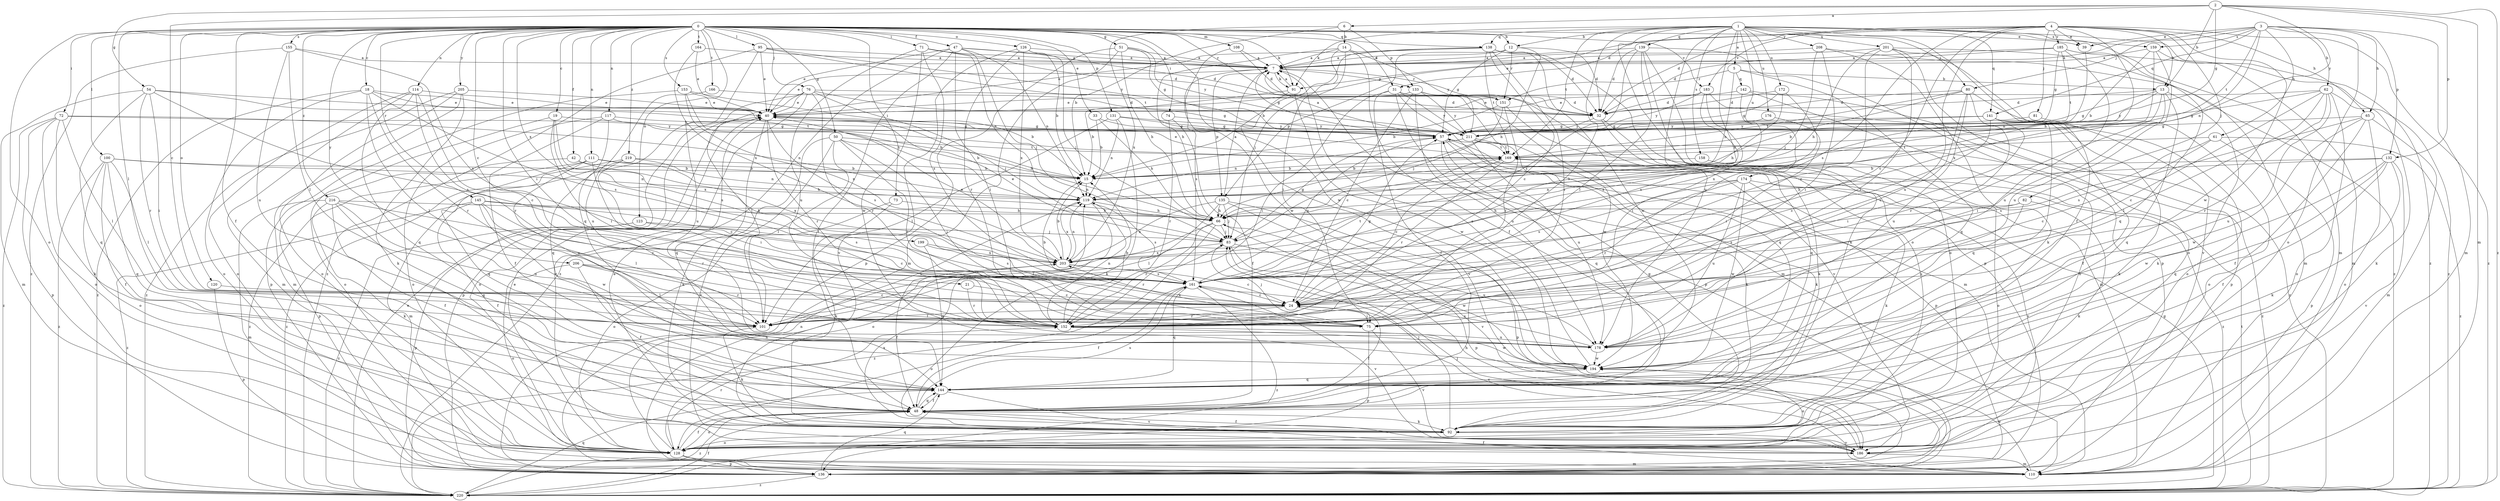 strict digraph  {
0;
1;
2;
3;
4;
5;
6;
7;
12;
13;
14;
15;
18;
19;
21;
24;
31;
32;
33;
39;
40;
42;
47;
48;
50;
51;
54;
57;
61;
62;
65;
66;
71;
72;
73;
74;
75;
76;
80;
81;
82;
83;
91;
92;
95;
100;
101;
108;
110;
111;
114;
117;
119;
120;
123;
126;
128;
131;
132;
133;
135;
136;
138;
139;
141;
142;
144;
145;
151;
152;
153;
155;
158;
159;
161;
164;
166;
169;
172;
174;
176;
178;
183;
185;
186;
194;
199;
201;
203;
205;
206;
208;
211;
216;
219;
220;
0 -> 12  [label=b];
0 -> 18  [label=c];
0 -> 19  [label=c];
0 -> 21  [label=c];
0 -> 31  [label=d];
0 -> 33  [label=e];
0 -> 39  [label=e];
0 -> 42  [label=f];
0 -> 47  [label=f];
0 -> 48  [label=f];
0 -> 50  [label=g];
0 -> 51  [label=g];
0 -> 71  [label=i];
0 -> 72  [label=i];
0 -> 73  [label=i];
0 -> 74  [label=i];
0 -> 75  [label=i];
0 -> 76  [label=j];
0 -> 91  [label=k];
0 -> 95  [label=l];
0 -> 100  [label=l];
0 -> 101  [label=l];
0 -> 108  [label=m];
0 -> 111  [label=n];
0 -> 114  [label=n];
0 -> 117  [label=n];
0 -> 120  [label=o];
0 -> 123  [label=o];
0 -> 126  [label=o];
0 -> 128  [label=o];
0 -> 131  [label=p];
0 -> 138  [label=q];
0 -> 145  [label=r];
0 -> 151  [label=r];
0 -> 153  [label=s];
0 -> 155  [label=s];
0 -> 164  [label=t];
0 -> 166  [label=t];
0 -> 183  [label=v];
0 -> 194  [label=w];
0 -> 199  [label=x];
0 -> 205  [label=y];
0 -> 206  [label=y];
0 -> 216  [label=z];
0 -> 219  [label=z];
1 -> 5  [label=a];
1 -> 12  [label=b];
1 -> 48  [label=f];
1 -> 80  [label=j];
1 -> 91  [label=k];
1 -> 101  [label=l];
1 -> 110  [label=m];
1 -> 128  [label=o];
1 -> 138  [label=q];
1 -> 139  [label=q];
1 -> 141  [label=q];
1 -> 158  [label=s];
1 -> 159  [label=s];
1 -> 169  [label=t];
1 -> 172  [label=u];
1 -> 174  [label=u];
1 -> 176  [label=u];
1 -> 178  [label=u];
1 -> 201  [label=x];
1 -> 203  [label=x];
1 -> 208  [label=y];
1 -> 220  [label=z];
2 -> 6  [label=a];
2 -> 13  [label=b];
2 -> 24  [label=c];
2 -> 54  [label=g];
2 -> 57  [label=g];
2 -> 110  [label=m];
2 -> 132  [label=p];
2 -> 211  [label=y];
2 -> 220  [label=z];
3 -> 39  [label=e];
3 -> 61  [label=h];
3 -> 62  [label=h];
3 -> 65  [label=h];
3 -> 80  [label=j];
3 -> 91  [label=k];
3 -> 110  [label=m];
3 -> 119  [label=n];
3 -> 128  [label=o];
3 -> 132  [label=p];
3 -> 141  [label=q];
3 -> 159  [label=s];
3 -> 169  [label=t];
4 -> 13  [label=b];
4 -> 24  [label=c];
4 -> 31  [label=d];
4 -> 32  [label=d];
4 -> 39  [label=e];
4 -> 40  [label=e];
4 -> 65  [label=h];
4 -> 66  [label=h];
4 -> 81  [label=j];
4 -> 82  [label=j];
4 -> 161  [label=s];
4 -> 178  [label=u];
4 -> 183  [label=v];
4 -> 185  [label=v];
4 -> 194  [label=w];
4 -> 220  [label=z];
5 -> 13  [label=b];
5 -> 119  [label=n];
5 -> 142  [label=q];
5 -> 144  [label=q];
5 -> 151  [label=r];
6 -> 14  [label=b];
6 -> 15  [label=b];
6 -> 133  [label=p];
6 -> 203  [label=x];
7 -> 40  [label=e];
7 -> 57  [label=g];
7 -> 91  [label=k];
7 -> 110  [label=m];
7 -> 133  [label=p];
7 -> 135  [label=p];
7 -> 151  [label=r];
7 -> 161  [label=s];
12 -> 7  [label=a];
12 -> 32  [label=d];
12 -> 57  [label=g];
12 -> 66  [label=h];
12 -> 135  [label=p];
12 -> 151  [label=r];
13 -> 32  [label=d];
13 -> 57  [label=g];
13 -> 75  [label=i];
13 -> 92  [label=k];
13 -> 101  [label=l];
13 -> 144  [label=q];
13 -> 211  [label=y];
14 -> 7  [label=a];
14 -> 48  [label=f];
14 -> 66  [label=h];
14 -> 75  [label=i];
14 -> 83  [label=j];
14 -> 211  [label=y];
15 -> 119  [label=n];
18 -> 40  [label=e];
18 -> 101  [label=l];
18 -> 128  [label=o];
18 -> 152  [label=r];
18 -> 161  [label=s];
18 -> 169  [label=t];
18 -> 220  [label=z];
19 -> 57  [label=g];
19 -> 75  [label=i];
19 -> 128  [label=o];
19 -> 161  [label=s];
19 -> 203  [label=x];
21 -> 24  [label=c];
21 -> 152  [label=r];
24 -> 15  [label=b];
24 -> 48  [label=f];
24 -> 57  [label=g];
24 -> 75  [label=i];
24 -> 101  [label=l];
24 -> 152  [label=r];
31 -> 32  [label=d];
31 -> 48  [label=f];
31 -> 101  [label=l];
31 -> 110  [label=m];
31 -> 136  [label=p];
31 -> 211  [label=y];
32 -> 92  [label=k];
32 -> 144  [label=q];
32 -> 211  [label=y];
33 -> 15  [label=b];
33 -> 57  [label=g];
33 -> 66  [label=h];
39 -> 119  [label=n];
40 -> 57  [label=g];
40 -> 66  [label=h];
40 -> 128  [label=o];
40 -> 136  [label=p];
40 -> 144  [label=q];
40 -> 152  [label=r];
40 -> 161  [label=s];
42 -> 15  [label=b];
42 -> 136  [label=p];
42 -> 203  [label=x];
47 -> 7  [label=a];
47 -> 32  [label=d];
47 -> 40  [label=e];
47 -> 48  [label=f];
47 -> 75  [label=i];
47 -> 83  [label=j];
47 -> 119  [label=n];
47 -> 220  [label=z];
48 -> 57  [label=g];
48 -> 92  [label=k];
48 -> 128  [label=o];
48 -> 144  [label=q];
48 -> 161  [label=s];
48 -> 220  [label=z];
50 -> 15  [label=b];
50 -> 75  [label=i];
50 -> 92  [label=k];
50 -> 101  [label=l];
50 -> 152  [label=r];
50 -> 169  [label=t];
50 -> 186  [label=v];
51 -> 7  [label=a];
51 -> 57  [label=g];
51 -> 66  [label=h];
51 -> 110  [label=m];
51 -> 136  [label=p];
51 -> 211  [label=y];
54 -> 40  [label=e];
54 -> 75  [label=i];
54 -> 110  [label=m];
54 -> 144  [label=q];
54 -> 152  [label=r];
54 -> 161  [label=s];
54 -> 211  [label=y];
57 -> 7  [label=a];
57 -> 92  [label=k];
57 -> 136  [label=p];
57 -> 144  [label=q];
57 -> 169  [label=t];
61 -> 24  [label=c];
61 -> 136  [label=p];
61 -> 161  [label=s];
61 -> 169  [label=t];
61 -> 220  [label=z];
62 -> 24  [label=c];
62 -> 40  [label=e];
62 -> 57  [label=g];
62 -> 92  [label=k];
62 -> 101  [label=l];
62 -> 128  [label=o];
62 -> 152  [label=r];
62 -> 178  [label=u];
65 -> 48  [label=f];
65 -> 57  [label=g];
65 -> 110  [label=m];
65 -> 128  [label=o];
65 -> 161  [label=s];
65 -> 194  [label=w];
66 -> 83  [label=j];
66 -> 101  [label=l];
66 -> 136  [label=p];
66 -> 152  [label=r];
66 -> 220  [label=z];
71 -> 7  [label=a];
71 -> 32  [label=d];
71 -> 119  [label=n];
71 -> 161  [label=s];
71 -> 178  [label=u];
71 -> 194  [label=w];
72 -> 92  [label=k];
72 -> 101  [label=l];
72 -> 119  [label=n];
72 -> 128  [label=o];
72 -> 136  [label=p];
72 -> 211  [label=y];
72 -> 220  [label=z];
73 -> 66  [label=h];
73 -> 92  [label=k];
73 -> 128  [label=o];
74 -> 48  [label=f];
74 -> 152  [label=r];
74 -> 211  [label=y];
75 -> 83  [label=j];
75 -> 136  [label=p];
75 -> 186  [label=v];
75 -> 203  [label=x];
76 -> 32  [label=d];
76 -> 40  [label=e];
76 -> 57  [label=g];
76 -> 83  [label=j];
76 -> 101  [label=l];
76 -> 152  [label=r];
76 -> 178  [label=u];
76 -> 186  [label=v];
80 -> 15  [label=b];
80 -> 24  [label=c];
80 -> 32  [label=d];
80 -> 128  [label=o];
80 -> 152  [label=r];
80 -> 169  [label=t];
80 -> 178  [label=u];
81 -> 57  [label=g];
81 -> 128  [label=o];
82 -> 66  [label=h];
82 -> 92  [label=k];
82 -> 161  [label=s];
82 -> 178  [label=u];
83 -> 40  [label=e];
83 -> 57  [label=g];
83 -> 152  [label=r];
83 -> 178  [label=u];
83 -> 194  [label=w];
83 -> 203  [label=x];
91 -> 7  [label=a];
91 -> 15  [label=b];
91 -> 186  [label=v];
91 -> 194  [label=w];
92 -> 40  [label=e];
92 -> 48  [label=f];
92 -> 83  [label=j];
92 -> 128  [label=o];
92 -> 186  [label=v];
92 -> 203  [label=x];
95 -> 7  [label=a];
95 -> 40  [label=e];
95 -> 144  [label=q];
95 -> 169  [label=t];
95 -> 211  [label=y];
95 -> 220  [label=z];
100 -> 15  [label=b];
100 -> 48  [label=f];
100 -> 101  [label=l];
100 -> 119  [label=n];
100 -> 128  [label=o];
100 -> 144  [label=q];
100 -> 220  [label=z];
101 -> 92  [label=k];
108 -> 7  [label=a];
108 -> 32  [label=d];
108 -> 194  [label=w];
110 -> 48  [label=f];
110 -> 83  [label=j];
110 -> 119  [label=n];
110 -> 194  [label=w];
111 -> 15  [label=b];
111 -> 66  [label=h];
111 -> 75  [label=i];
111 -> 144  [label=q];
111 -> 178  [label=u];
111 -> 220  [label=z];
114 -> 24  [label=c];
114 -> 40  [label=e];
114 -> 110  [label=m];
114 -> 128  [label=o];
114 -> 144  [label=q];
114 -> 152  [label=r];
117 -> 15  [label=b];
117 -> 48  [label=f];
117 -> 57  [label=g];
117 -> 128  [label=o];
117 -> 144  [label=q];
119 -> 66  [label=h];
119 -> 128  [label=o];
119 -> 161  [label=s];
119 -> 203  [label=x];
120 -> 24  [label=c];
120 -> 136  [label=p];
123 -> 24  [label=c];
123 -> 83  [label=j];
123 -> 136  [label=p];
123 -> 220  [label=z];
126 -> 7  [label=a];
126 -> 15  [label=b];
126 -> 83  [label=j];
126 -> 152  [label=r];
126 -> 186  [label=v];
126 -> 203  [label=x];
128 -> 40  [label=e];
128 -> 48  [label=f];
128 -> 110  [label=m];
128 -> 119  [label=n];
128 -> 136  [label=p];
128 -> 152  [label=r];
131 -> 57  [label=g];
131 -> 92  [label=k];
131 -> 101  [label=l];
131 -> 119  [label=n];
131 -> 211  [label=y];
132 -> 15  [label=b];
132 -> 48  [label=f];
132 -> 66  [label=h];
132 -> 92  [label=k];
132 -> 144  [label=q];
132 -> 186  [label=v];
132 -> 194  [label=w];
133 -> 24  [label=c];
133 -> 40  [label=e];
133 -> 144  [label=q];
133 -> 178  [label=u];
133 -> 186  [label=v];
133 -> 194  [label=w];
133 -> 211  [label=y];
135 -> 7  [label=a];
135 -> 66  [label=h];
135 -> 83  [label=j];
135 -> 101  [label=l];
135 -> 136  [label=p];
135 -> 186  [label=v];
135 -> 203  [label=x];
136 -> 66  [label=h];
136 -> 144  [label=q];
136 -> 220  [label=z];
138 -> 7  [label=a];
138 -> 15  [label=b];
138 -> 24  [label=c];
138 -> 32  [label=d];
138 -> 40  [label=e];
138 -> 136  [label=p];
138 -> 152  [label=r];
138 -> 169  [label=t];
138 -> 194  [label=w];
139 -> 7  [label=a];
139 -> 32  [label=d];
139 -> 92  [label=k];
139 -> 101  [label=l];
139 -> 128  [label=o];
139 -> 136  [label=p];
139 -> 161  [label=s];
141 -> 24  [label=c];
141 -> 48  [label=f];
141 -> 57  [label=g];
141 -> 75  [label=i];
141 -> 92  [label=k];
141 -> 144  [label=q];
141 -> 211  [label=y];
142 -> 40  [label=e];
142 -> 128  [label=o];
142 -> 136  [label=p];
142 -> 161  [label=s];
144 -> 48  [label=f];
144 -> 186  [label=v];
145 -> 48  [label=f];
145 -> 66  [label=h];
145 -> 101  [label=l];
145 -> 152  [label=r];
145 -> 161  [label=s];
145 -> 194  [label=w];
145 -> 220  [label=z];
151 -> 15  [label=b];
151 -> 83  [label=j];
151 -> 110  [label=m];
151 -> 152  [label=r];
152 -> 15  [label=b];
152 -> 119  [label=n];
152 -> 178  [label=u];
152 -> 194  [label=w];
153 -> 15  [label=b];
153 -> 40  [label=e];
153 -> 119  [label=n];
153 -> 136  [label=p];
153 -> 203  [label=x];
155 -> 7  [label=a];
155 -> 101  [label=l];
155 -> 161  [label=s];
155 -> 178  [label=u];
155 -> 220  [label=z];
158 -> 15  [label=b];
158 -> 128  [label=o];
159 -> 7  [label=a];
159 -> 15  [label=b];
159 -> 178  [label=u];
159 -> 203  [label=x];
159 -> 220  [label=z];
161 -> 24  [label=c];
161 -> 48  [label=f];
161 -> 57  [label=g];
161 -> 128  [label=o];
161 -> 144  [label=q];
161 -> 169  [label=t];
161 -> 186  [label=v];
161 -> 220  [label=z];
164 -> 7  [label=a];
164 -> 40  [label=e];
164 -> 203  [label=x];
166 -> 32  [label=d];
166 -> 178  [label=u];
169 -> 15  [label=b];
169 -> 24  [label=c];
169 -> 40  [label=e];
169 -> 152  [label=r];
169 -> 220  [label=z];
172 -> 32  [label=d];
172 -> 57  [label=g];
172 -> 66  [label=h];
172 -> 203  [label=x];
174 -> 92  [label=k];
174 -> 119  [label=n];
174 -> 152  [label=r];
174 -> 161  [label=s];
174 -> 178  [label=u];
174 -> 186  [label=v];
174 -> 194  [label=w];
176 -> 75  [label=i];
176 -> 211  [label=y];
178 -> 161  [label=s];
178 -> 194  [label=w];
183 -> 32  [label=d];
183 -> 75  [label=i];
183 -> 161  [label=s];
183 -> 211  [label=y];
183 -> 220  [label=z];
185 -> 7  [label=a];
185 -> 32  [label=d];
185 -> 57  [label=g];
185 -> 110  [label=m];
185 -> 144  [label=q];
185 -> 169  [label=t];
185 -> 178  [label=u];
186 -> 24  [label=c];
186 -> 110  [label=m];
194 -> 7  [label=a];
194 -> 128  [label=o];
194 -> 144  [label=q];
199 -> 144  [label=q];
199 -> 161  [label=s];
199 -> 203  [label=x];
201 -> 7  [label=a];
201 -> 24  [label=c];
201 -> 66  [label=h];
201 -> 110  [label=m];
201 -> 128  [label=o];
201 -> 152  [label=r];
201 -> 186  [label=v];
203 -> 15  [label=b];
203 -> 24  [label=c];
203 -> 40  [label=e];
203 -> 48  [label=f];
203 -> 119  [label=n];
203 -> 161  [label=s];
205 -> 40  [label=e];
205 -> 92  [label=k];
205 -> 110  [label=m];
205 -> 128  [label=o];
205 -> 220  [label=z];
206 -> 48  [label=f];
206 -> 101  [label=l];
206 -> 128  [label=o];
206 -> 152  [label=r];
206 -> 161  [label=s];
208 -> 7  [label=a];
208 -> 75  [label=i];
208 -> 83  [label=j];
208 -> 92  [label=k];
208 -> 220  [label=z];
211 -> 92  [label=k];
211 -> 119  [label=n];
211 -> 169  [label=t];
211 -> 178  [label=u];
211 -> 220  [label=z];
216 -> 24  [label=c];
216 -> 48  [label=f];
216 -> 66  [label=h];
216 -> 92  [label=k];
216 -> 110  [label=m];
216 -> 144  [label=q];
216 -> 178  [label=u];
219 -> 15  [label=b];
219 -> 24  [label=c];
219 -> 110  [label=m];
219 -> 119  [label=n];
219 -> 220  [label=z];
220 -> 40  [label=e];
220 -> 48  [label=f];
220 -> 57  [label=g];
220 -> 144  [label=q];
220 -> 169  [label=t];
}
